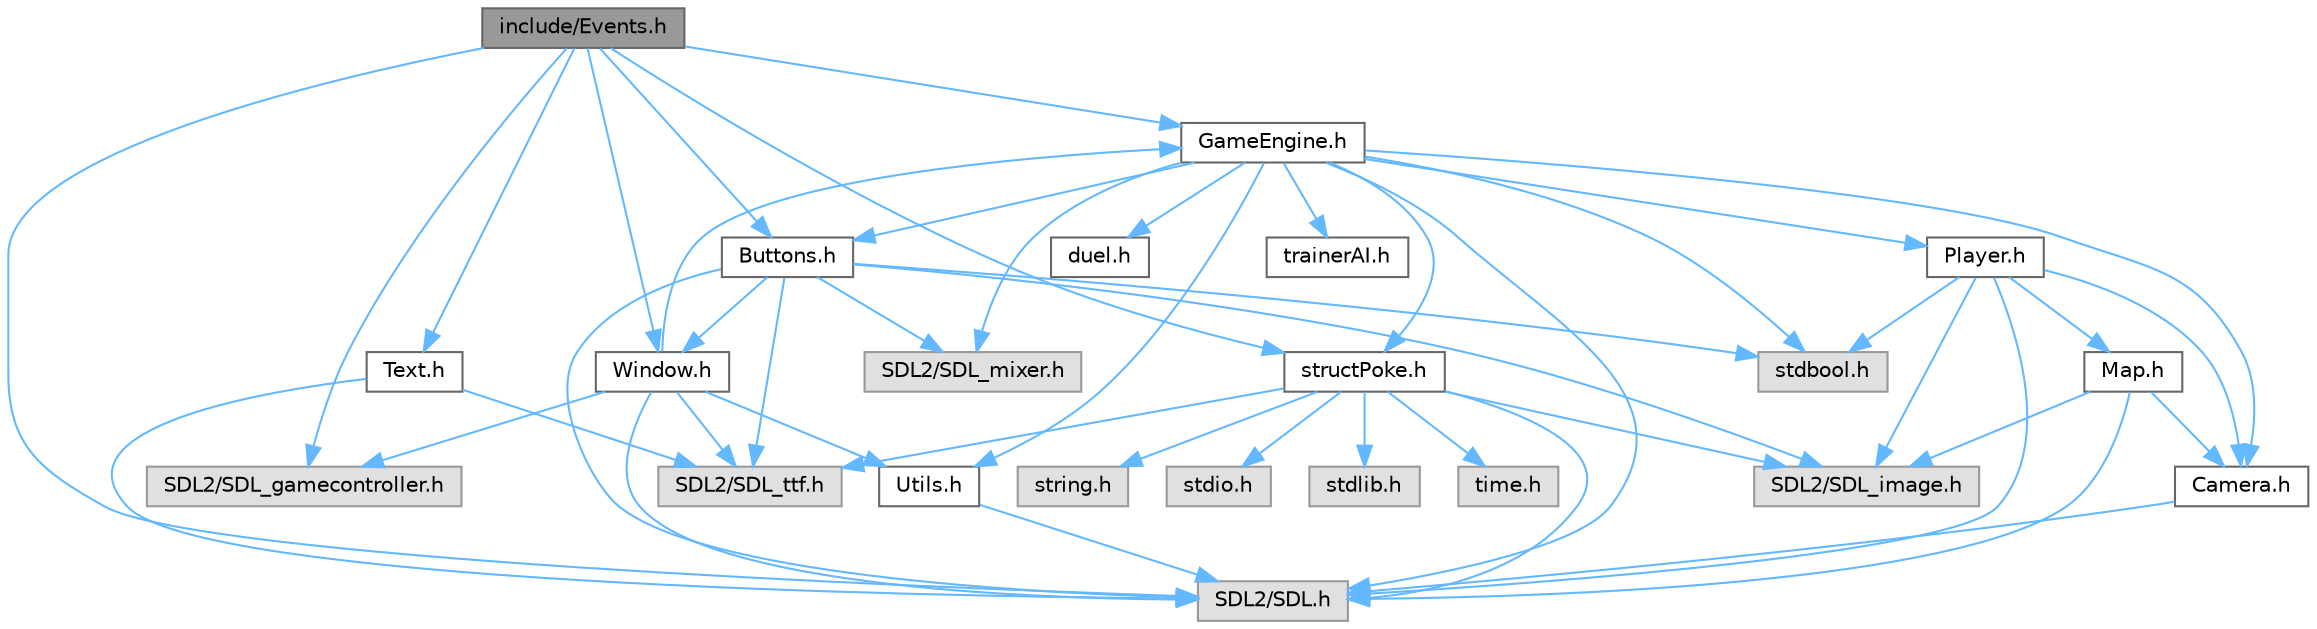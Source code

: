 digraph "include/Events.h"
{
 // LATEX_PDF_SIZE
  bgcolor="transparent";
  edge [fontname=Helvetica,fontsize=10,labelfontname=Helvetica,labelfontsize=10];
  node [fontname=Helvetica,fontsize=10,shape=box,height=0.2,width=0.4];
  Node1 [id="Node000001",label="include/Events.h",height=0.2,width=0.4,color="gray40", fillcolor="grey60", style="filled", fontcolor="black",tooltip=" "];
  Node1 -> Node2 [id="edge48_Node000001_Node000002",color="steelblue1",style="solid",tooltip=" "];
  Node2 [id="Node000002",label="GameEngine.h",height=0.2,width=0.4,color="grey40", fillcolor="white", style="filled",URL="$d7/d1f/GameEngine_8h.html",tooltip="Définition et gestion du moteur de jeu."];
  Node2 -> Node3 [id="edge49_Node000002_Node000003",color="steelblue1",style="solid",tooltip=" "];
  Node3 [id="Node000003",label="SDL2/SDL.h",height=0.2,width=0.4,color="grey60", fillcolor="#E0E0E0", style="filled",tooltip=" "];
  Node2 -> Node4 [id="edge50_Node000002_Node000004",color="steelblue1",style="solid",tooltip=" "];
  Node4 [id="Node000004",label="SDL2/SDL_mixer.h",height=0.2,width=0.4,color="grey60", fillcolor="#E0E0E0", style="filled",tooltip=" "];
  Node2 -> Node5 [id="edge51_Node000002_Node000005",color="steelblue1",style="solid",tooltip=" "];
  Node5 [id="Node000005",label="stdbool.h",height=0.2,width=0.4,color="grey60", fillcolor="#E0E0E0", style="filled",tooltip=" "];
  Node2 -> Node6 [id="edge52_Node000002_Node000006",color="steelblue1",style="solid",tooltip=" "];
  Node6 [id="Node000006",label="structPoke.h",height=0.2,width=0.4,color="grey40", fillcolor="white", style="filled",URL="$da/d71/structPoke_8h.html",tooltip=" "];
  Node6 -> Node7 [id="edge53_Node000006_Node000007",color="steelblue1",style="solid",tooltip=" "];
  Node7 [id="Node000007",label="stdio.h",height=0.2,width=0.4,color="grey60", fillcolor="#E0E0E0", style="filled",tooltip=" "];
  Node6 -> Node8 [id="edge54_Node000006_Node000008",color="steelblue1",style="solid",tooltip=" "];
  Node8 [id="Node000008",label="stdlib.h",height=0.2,width=0.4,color="grey60", fillcolor="#E0E0E0", style="filled",tooltip=" "];
  Node6 -> Node9 [id="edge55_Node000006_Node000009",color="steelblue1",style="solid",tooltip=" "];
  Node9 [id="Node000009",label="time.h",height=0.2,width=0.4,color="grey60", fillcolor="#E0E0E0", style="filled",tooltip=" "];
  Node6 -> Node10 [id="edge56_Node000006_Node000010",color="steelblue1",style="solid",tooltip=" "];
  Node10 [id="Node000010",label="string.h",height=0.2,width=0.4,color="grey60", fillcolor="#E0E0E0", style="filled",tooltip=" "];
  Node6 -> Node3 [id="edge57_Node000006_Node000003",color="steelblue1",style="solid",tooltip=" "];
  Node6 -> Node11 [id="edge58_Node000006_Node000011",color="steelblue1",style="solid",tooltip=" "];
  Node11 [id="Node000011",label="SDL2/SDL_image.h",height=0.2,width=0.4,color="grey60", fillcolor="#E0E0E0", style="filled",tooltip=" "];
  Node6 -> Node12 [id="edge59_Node000006_Node000012",color="steelblue1",style="solid",tooltip=" "];
  Node12 [id="Node000012",label="SDL2/SDL_ttf.h",height=0.2,width=0.4,color="grey60", fillcolor="#E0E0E0", style="filled",tooltip=" "];
  Node2 -> Node13 [id="edge60_Node000002_Node000013",color="steelblue1",style="solid",tooltip=" "];
  Node13 [id="Node000013",label="duel.h",height=0.2,width=0.4,color="grey40", fillcolor="white", style="filled",URL="$d6/d8e/duel_8h.html",tooltip="Gestion des duels dans le style de \"Pokémon\" : système de tour par tour avec 2 équipes opposées."];
  Node2 -> Node14 [id="edge61_Node000002_Node000014",color="steelblue1",style="solid",tooltip=" "];
  Node14 [id="Node000014",label="trainerAI.h",height=0.2,width=0.4,color="grey40", fillcolor="white", style="filled",URL="$df/d27/trainerAI_8h.html",tooltip=" "];
  Node2 -> Node15 [id="edge62_Node000002_Node000015",color="steelblue1",style="solid",tooltip=" "];
  Node15 [id="Node000015",label="Camera.h",height=0.2,width=0.4,color="grey40", fillcolor="white", style="filled",URL="$dd/de4/Camera_8h.html",tooltip="Gestion de la caméra pour le défilement de la vue du jeu."];
  Node15 -> Node3 [id="edge63_Node000015_Node000003",color="steelblue1",style="solid",tooltip=" "];
  Node2 -> Node16 [id="edge64_Node000002_Node000016",color="steelblue1",style="solid",tooltip=" "];
  Node16 [id="Node000016",label="Player.h",height=0.2,width=0.4,color="grey40", fillcolor="white", style="filled",URL="$da/dbf/Player_8h.html",tooltip=" "];
  Node16 -> Node3 [id="edge65_Node000016_Node000003",color="steelblue1",style="solid",tooltip=" "];
  Node16 -> Node11 [id="edge66_Node000016_Node000011",color="steelblue1",style="solid",tooltip=" "];
  Node16 -> Node17 [id="edge67_Node000016_Node000017",color="steelblue1",style="solid",tooltip=" "];
  Node17 [id="Node000017",label="Map.h",height=0.2,width=0.4,color="grey40", fillcolor="white", style="filled",URL="$df/d79/Map_8h.html",tooltip=" "];
  Node17 -> Node3 [id="edge68_Node000017_Node000003",color="steelblue1",style="solid",tooltip=" "];
  Node17 -> Node11 [id="edge69_Node000017_Node000011",color="steelblue1",style="solid",tooltip=" "];
  Node17 -> Node15 [id="edge70_Node000017_Node000015",color="steelblue1",style="solid",tooltip=" "];
  Node16 -> Node15 [id="edge71_Node000016_Node000015",color="steelblue1",style="solid",tooltip=" "];
  Node16 -> Node5 [id="edge72_Node000016_Node000005",color="steelblue1",style="solid",tooltip=" "];
  Node2 -> Node18 [id="edge73_Node000002_Node000018",color="steelblue1",style="solid",tooltip=" "];
  Node18 [id="Node000018",label="Utils.h",height=0.2,width=0.4,color="grey40", fillcolor="white", style="filled",URL="$d9/ded/Utils_8h.html",tooltip="Fonctions utilitaires pour l'application."];
  Node18 -> Node3 [id="edge74_Node000018_Node000003",color="steelblue1",style="solid",tooltip=" "];
  Node2 -> Node19 [id="edge75_Node000002_Node000019",color="steelblue1",style="solid",tooltip=" "];
  Node19 [id="Node000019",label="Buttons.h",height=0.2,width=0.4,color="grey40", fillcolor="white", style="filled",URL="$d3/d70/Buttons_8h.html",tooltip="Gestion des boutons et curseurs pour l'application."];
  Node19 -> Node3 [id="edge76_Node000019_Node000003",color="steelblue1",style="solid",tooltip=" "];
  Node19 -> Node11 [id="edge77_Node000019_Node000011",color="steelblue1",style="solid",tooltip=" "];
  Node19 -> Node12 [id="edge78_Node000019_Node000012",color="steelblue1",style="solid",tooltip=" "];
  Node19 -> Node4 [id="edge79_Node000019_Node000004",color="steelblue1",style="solid",tooltip=" "];
  Node19 -> Node5 [id="edge80_Node000019_Node000005",color="steelblue1",style="solid",tooltip=" "];
  Node19 -> Node20 [id="edge81_Node000019_Node000020",color="steelblue1",style="solid",tooltip=" "];
  Node20 [id="Node000020",label="Window.h",height=0.2,width=0.4,color="grey40", fillcolor="white", style="filled",URL="$d3/ded/Window_8h.html",tooltip="Définition et gestion de la fenêtre principale de l'application."];
  Node20 -> Node3 [id="edge82_Node000020_Node000003",color="steelblue1",style="solid",tooltip=" "];
  Node20 -> Node12 [id="edge83_Node000020_Node000012",color="steelblue1",style="solid",tooltip=" "];
  Node20 -> Node21 [id="edge84_Node000020_Node000021",color="steelblue1",style="solid",tooltip=" "];
  Node21 [id="Node000021",label="SDL2/SDL_gamecontroller.h",height=0.2,width=0.4,color="grey60", fillcolor="#E0E0E0", style="filled",tooltip=" "];
  Node20 -> Node2 [id="edge85_Node000020_Node000002",color="steelblue1",style="solid",tooltip=" "];
  Node20 -> Node18 [id="edge86_Node000020_Node000018",color="steelblue1",style="solid",tooltip=" "];
  Node1 -> Node20 [id="edge87_Node000001_Node000020",color="steelblue1",style="solid",tooltip=" "];
  Node1 -> Node19 [id="edge88_Node000001_Node000019",color="steelblue1",style="solid",tooltip=" "];
  Node1 -> Node22 [id="edge89_Node000001_Node000022",color="steelblue1",style="solid",tooltip=" "];
  Node22 [id="Node000022",label="Text.h",height=0.2,width=0.4,color="grey40", fillcolor="white", style="filled",URL="$d6/d35/Text_8h.html",tooltip="Définition et gestion des éléments de texte."];
  Node22 -> Node3 [id="edge90_Node000022_Node000003",color="steelblue1",style="solid",tooltip=" "];
  Node22 -> Node12 [id="edge91_Node000022_Node000012",color="steelblue1",style="solid",tooltip=" "];
  Node1 -> Node6 [id="edge92_Node000001_Node000006",color="steelblue1",style="solid",tooltip=" "];
  Node1 -> Node3 [id="edge93_Node000001_Node000003",color="steelblue1",style="solid",tooltip=" "];
  Node1 -> Node21 [id="edge94_Node000001_Node000021",color="steelblue1",style="solid",tooltip=" "];
}
